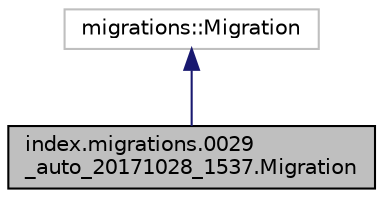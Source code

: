 digraph "index.migrations.0029_auto_20171028_1537.Migration"
{
  edge [fontname="Helvetica",fontsize="10",labelfontname="Helvetica",labelfontsize="10"];
  node [fontname="Helvetica",fontsize="10",shape=record];
  Node2 [label="index.migrations.0029\l_auto_20171028_1537.Migration",height=0.2,width=0.4,color="black", fillcolor="grey75", style="filled", fontcolor="black"];
  Node3 -> Node2 [dir="back",color="midnightblue",fontsize="10",style="solid",fontname="Helvetica"];
  Node3 [label="migrations::Migration",height=0.2,width=0.4,color="grey75", fillcolor="white", style="filled"];
}

